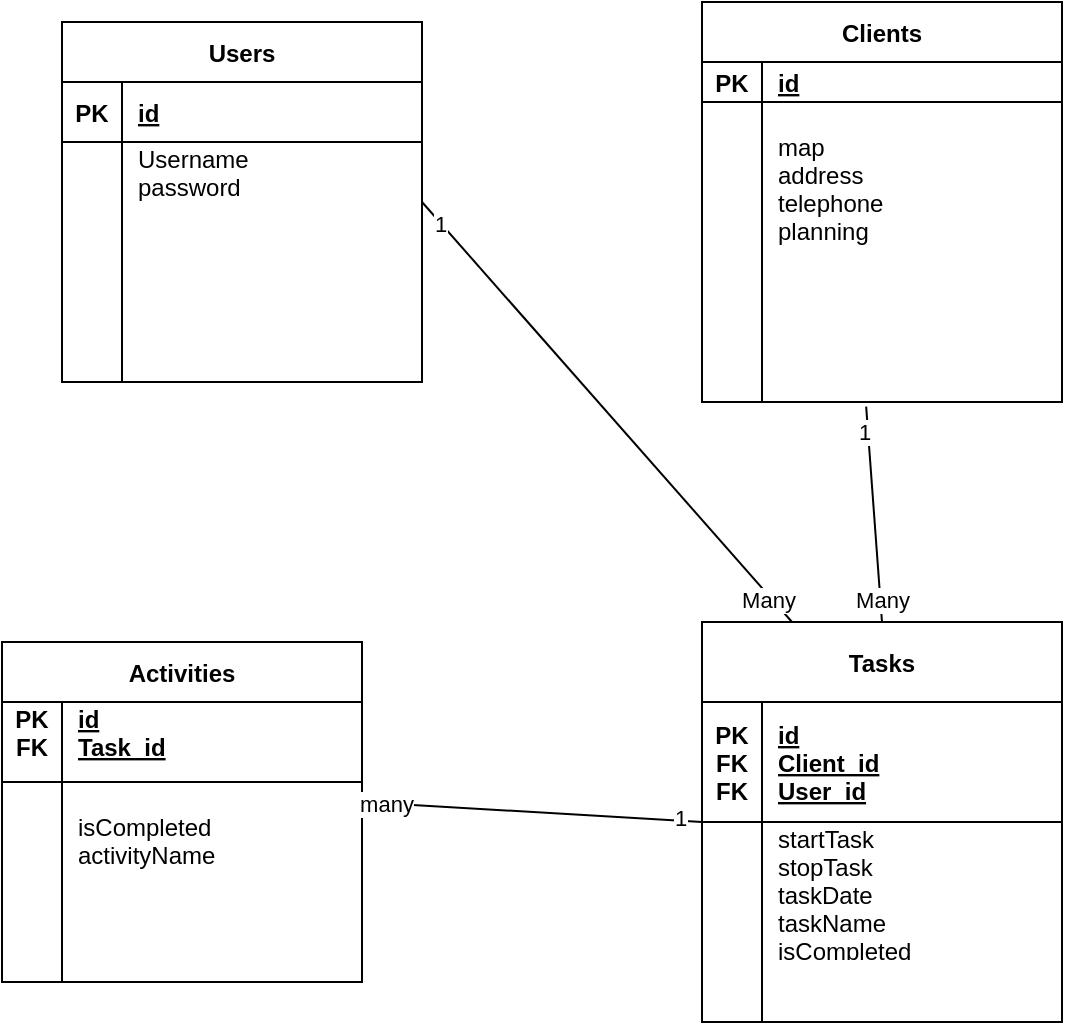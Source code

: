 <mxfile version="14.2.7" type="github">
  <diagram id="R2lEEEUBdFMjLlhIrx00" name="Page-1">
    <mxGraphModel dx="1052" dy="601" grid="1" gridSize="10" guides="1" tooltips="1" connect="1" arrows="1" fold="1" page="1" pageScale="1" pageWidth="850" pageHeight="1100" math="0" shadow="0" extFonts="Permanent Marker^https://fonts.googleapis.com/css?family=Permanent+Marker">
      <root>
        <mxCell id="0" />
        <mxCell id="1" parent="0" />
        <mxCell id="qp9gyoNSPPs4CYKaGDF8-27" value="Users" style="shape=table;startSize=30;container=1;collapsible=1;childLayout=tableLayout;fixedRows=1;rowLines=0;fontStyle=1;align=center;resizeLast=1;" vertex="1" parent="1">
          <mxGeometry x="80" y="80" width="180" height="180" as="geometry" />
        </mxCell>
        <mxCell id="qp9gyoNSPPs4CYKaGDF8-28" value="" style="shape=partialRectangle;collapsible=0;dropTarget=0;pointerEvents=0;fillColor=none;top=0;left=0;bottom=1;right=0;points=[[0,0.5],[1,0.5]];portConstraint=eastwest;" vertex="1" parent="qp9gyoNSPPs4CYKaGDF8-27">
          <mxGeometry y="30" width="180" height="30" as="geometry" />
        </mxCell>
        <mxCell id="qp9gyoNSPPs4CYKaGDF8-29" value="PK" style="shape=partialRectangle;connectable=0;fillColor=none;top=0;left=0;bottom=0;right=0;fontStyle=1;overflow=hidden;" vertex="1" parent="qp9gyoNSPPs4CYKaGDF8-28">
          <mxGeometry width="30" height="30" as="geometry" />
        </mxCell>
        <mxCell id="qp9gyoNSPPs4CYKaGDF8-30" value="id" style="shape=partialRectangle;connectable=0;fillColor=none;top=0;left=0;bottom=0;right=0;align=left;spacingLeft=6;fontStyle=5;overflow=hidden;" vertex="1" parent="qp9gyoNSPPs4CYKaGDF8-28">
          <mxGeometry x="30" width="150" height="30" as="geometry" />
        </mxCell>
        <mxCell id="qp9gyoNSPPs4CYKaGDF8-31" value="" style="shape=partialRectangle;collapsible=0;dropTarget=0;pointerEvents=0;fillColor=none;top=0;left=0;bottom=0;right=0;points=[[0,0.5],[1,0.5]];portConstraint=eastwest;" vertex="1" parent="qp9gyoNSPPs4CYKaGDF8-27">
          <mxGeometry y="60" width="180" height="60" as="geometry" />
        </mxCell>
        <mxCell id="qp9gyoNSPPs4CYKaGDF8-32" value="" style="shape=partialRectangle;connectable=0;fillColor=none;top=0;left=0;bottom=0;right=0;editable=1;overflow=hidden;" vertex="1" parent="qp9gyoNSPPs4CYKaGDF8-31">
          <mxGeometry width="30" height="60" as="geometry" />
        </mxCell>
        <mxCell id="qp9gyoNSPPs4CYKaGDF8-33" value="Username&#xa;password&#xa;&#xa;&#xa;" style="shape=partialRectangle;connectable=0;fillColor=none;top=0;left=0;bottom=0;right=0;align=left;spacingLeft=6;overflow=hidden;" vertex="1" parent="qp9gyoNSPPs4CYKaGDF8-31">
          <mxGeometry x="30" width="150" height="60" as="geometry" />
        </mxCell>
        <mxCell id="qp9gyoNSPPs4CYKaGDF8-34" value="" style="shape=partialRectangle;collapsible=0;dropTarget=0;pointerEvents=0;fillColor=none;top=0;left=0;bottom=0;right=0;points=[[0,0.5],[1,0.5]];portConstraint=eastwest;" vertex="1" parent="qp9gyoNSPPs4CYKaGDF8-27">
          <mxGeometry y="120" width="180" height="30" as="geometry" />
        </mxCell>
        <mxCell id="qp9gyoNSPPs4CYKaGDF8-35" value="" style="shape=partialRectangle;connectable=0;fillColor=none;top=0;left=0;bottom=0;right=0;editable=1;overflow=hidden;" vertex="1" parent="qp9gyoNSPPs4CYKaGDF8-34">
          <mxGeometry width="30" height="30" as="geometry" />
        </mxCell>
        <mxCell id="qp9gyoNSPPs4CYKaGDF8-36" value="" style="shape=partialRectangle;connectable=0;fillColor=none;top=0;left=0;bottom=0;right=0;align=left;spacingLeft=6;overflow=hidden;" vertex="1" parent="qp9gyoNSPPs4CYKaGDF8-34">
          <mxGeometry x="30" width="150" height="30" as="geometry" />
        </mxCell>
        <mxCell id="qp9gyoNSPPs4CYKaGDF8-37" value="" style="shape=partialRectangle;collapsible=0;dropTarget=0;pointerEvents=0;fillColor=none;top=0;left=0;bottom=0;right=0;points=[[0,0.5],[1,0.5]];portConstraint=eastwest;" vertex="1" parent="qp9gyoNSPPs4CYKaGDF8-27">
          <mxGeometry y="150" width="180" height="30" as="geometry" />
        </mxCell>
        <mxCell id="qp9gyoNSPPs4CYKaGDF8-38" value="" style="shape=partialRectangle;connectable=0;fillColor=none;top=0;left=0;bottom=0;right=0;editable=1;overflow=hidden;" vertex="1" parent="qp9gyoNSPPs4CYKaGDF8-37">
          <mxGeometry width="30" height="30" as="geometry" />
        </mxCell>
        <mxCell id="qp9gyoNSPPs4CYKaGDF8-39" value="" style="shape=partialRectangle;connectable=0;fillColor=none;top=0;left=0;bottom=0;right=0;align=left;spacingLeft=6;overflow=hidden;" vertex="1" parent="qp9gyoNSPPs4CYKaGDF8-37">
          <mxGeometry x="30" width="150" height="30" as="geometry" />
        </mxCell>
        <mxCell id="qp9gyoNSPPs4CYKaGDF8-40" value="Activities" style="shape=table;startSize=30;container=1;collapsible=1;childLayout=tableLayout;fixedRows=1;rowLines=0;fontStyle=1;align=center;resizeLast=1;" vertex="1" parent="1">
          <mxGeometry x="50" y="390" width="180" height="170.0" as="geometry" />
        </mxCell>
        <mxCell id="qp9gyoNSPPs4CYKaGDF8-41" value="" style="shape=partialRectangle;collapsible=0;dropTarget=0;pointerEvents=0;fillColor=none;top=0;left=0;bottom=1;right=0;points=[[0,0.5],[1,0.5]];portConstraint=eastwest;" vertex="1" parent="qp9gyoNSPPs4CYKaGDF8-40">
          <mxGeometry y="30" width="180" height="40" as="geometry" />
        </mxCell>
        <mxCell id="qp9gyoNSPPs4CYKaGDF8-42" value="PK&#xa;FK&#xa;" style="shape=partialRectangle;connectable=0;fillColor=none;top=0;left=0;bottom=0;right=0;fontStyle=1;overflow=hidden;" vertex="1" parent="qp9gyoNSPPs4CYKaGDF8-41">
          <mxGeometry width="30" height="40" as="geometry" />
        </mxCell>
        <mxCell id="qp9gyoNSPPs4CYKaGDF8-43" value="id&#xa;Task_id&#xa;" style="shape=partialRectangle;connectable=0;fillColor=none;top=0;left=0;bottom=0;right=0;align=left;spacingLeft=6;fontStyle=5;overflow=hidden;" vertex="1" parent="qp9gyoNSPPs4CYKaGDF8-41">
          <mxGeometry x="30" width="150" height="40" as="geometry" />
        </mxCell>
        <mxCell id="qp9gyoNSPPs4CYKaGDF8-44" value="" style="shape=partialRectangle;collapsible=0;dropTarget=0;pointerEvents=0;fillColor=none;top=0;left=0;bottom=0;right=0;points=[[0,0.5],[1,0.5]];portConstraint=eastwest;" vertex="1" parent="qp9gyoNSPPs4CYKaGDF8-40">
          <mxGeometry y="70" width="180" height="70" as="geometry" />
        </mxCell>
        <mxCell id="qp9gyoNSPPs4CYKaGDF8-45" value="" style="shape=partialRectangle;connectable=0;fillColor=none;top=0;left=0;bottom=0;right=0;editable=1;overflow=hidden;" vertex="1" parent="qp9gyoNSPPs4CYKaGDF8-44">
          <mxGeometry width="30" height="70" as="geometry" />
        </mxCell>
        <mxCell id="qp9gyoNSPPs4CYKaGDF8-46" value="&#xa;isCompleted&#xa;activityName&#xa;&#xa;&#xa;" style="shape=partialRectangle;connectable=0;fillColor=none;top=0;left=0;bottom=0;right=0;align=left;spacingLeft=6;overflow=hidden;" vertex="1" parent="qp9gyoNSPPs4CYKaGDF8-44">
          <mxGeometry x="30" width="150" height="70" as="geometry" />
        </mxCell>
        <mxCell id="qp9gyoNSPPs4CYKaGDF8-50" value="" style="shape=partialRectangle;collapsible=0;dropTarget=0;pointerEvents=0;fillColor=none;top=0;left=0;bottom=0;right=0;points=[[0,0.5],[1,0.5]];portConstraint=eastwest;" vertex="1" parent="qp9gyoNSPPs4CYKaGDF8-40">
          <mxGeometry y="140" width="180" height="30" as="geometry" />
        </mxCell>
        <mxCell id="qp9gyoNSPPs4CYKaGDF8-51" value="" style="shape=partialRectangle;connectable=0;fillColor=none;top=0;left=0;bottom=0;right=0;editable=1;overflow=hidden;" vertex="1" parent="qp9gyoNSPPs4CYKaGDF8-50">
          <mxGeometry width="30" height="30" as="geometry" />
        </mxCell>
        <mxCell id="qp9gyoNSPPs4CYKaGDF8-52" value="" style="shape=partialRectangle;connectable=0;fillColor=none;top=0;left=0;bottom=0;right=0;align=left;spacingLeft=6;overflow=hidden;" vertex="1" parent="qp9gyoNSPPs4CYKaGDF8-50">
          <mxGeometry x="30" width="150" height="30" as="geometry" />
        </mxCell>
        <mxCell id="qp9gyoNSPPs4CYKaGDF8-53" value="Clients" style="shape=table;startSize=30;container=1;collapsible=1;childLayout=tableLayout;fixedRows=1;rowLines=0;fontStyle=1;align=center;resizeLast=1;" vertex="1" parent="1">
          <mxGeometry x="400" y="70" width="180" height="200" as="geometry" />
        </mxCell>
        <mxCell id="qp9gyoNSPPs4CYKaGDF8-54" value="" style="shape=partialRectangle;collapsible=0;dropTarget=0;pointerEvents=0;fillColor=none;top=0;left=0;bottom=1;right=0;points=[[0,0.5],[1,0.5]];portConstraint=eastwest;" vertex="1" parent="qp9gyoNSPPs4CYKaGDF8-53">
          <mxGeometry y="30" width="180" height="20" as="geometry" />
        </mxCell>
        <mxCell id="qp9gyoNSPPs4CYKaGDF8-55" value="PK" style="shape=partialRectangle;connectable=0;fillColor=none;top=0;left=0;bottom=0;right=0;fontStyle=1;overflow=hidden;" vertex="1" parent="qp9gyoNSPPs4CYKaGDF8-54">
          <mxGeometry width="30" height="20" as="geometry" />
        </mxCell>
        <mxCell id="qp9gyoNSPPs4CYKaGDF8-56" value="id" style="shape=partialRectangle;connectable=0;fillColor=none;top=0;left=0;bottom=0;right=0;align=left;spacingLeft=6;fontStyle=5;overflow=hidden;" vertex="1" parent="qp9gyoNSPPs4CYKaGDF8-54">
          <mxGeometry x="30" width="150" height="20" as="geometry" />
        </mxCell>
        <mxCell id="qp9gyoNSPPs4CYKaGDF8-57" value="" style="shape=partialRectangle;collapsible=0;dropTarget=0;pointerEvents=0;fillColor=none;top=0;left=0;bottom=0;right=0;points=[[0,0.5],[1,0.5]];portConstraint=eastwest;" vertex="1" parent="qp9gyoNSPPs4CYKaGDF8-53">
          <mxGeometry y="50" width="180" height="100" as="geometry" />
        </mxCell>
        <mxCell id="qp9gyoNSPPs4CYKaGDF8-58" value="" style="shape=partialRectangle;connectable=0;fillColor=none;top=0;left=0;bottom=0;right=0;editable=1;overflow=hidden;" vertex="1" parent="qp9gyoNSPPs4CYKaGDF8-57">
          <mxGeometry width="30" height="100" as="geometry" />
        </mxCell>
        <mxCell id="qp9gyoNSPPs4CYKaGDF8-59" value="&#xa;map&#xa;address&#xa;telephone&#xa;planning&#xa;&#xa;" style="shape=partialRectangle;connectable=0;fillColor=none;top=0;left=0;bottom=0;right=0;align=left;spacingLeft=6;overflow=hidden;" vertex="1" parent="qp9gyoNSPPs4CYKaGDF8-57">
          <mxGeometry x="30" width="150" height="100" as="geometry" />
        </mxCell>
        <mxCell id="qp9gyoNSPPs4CYKaGDF8-60" value="" style="shape=partialRectangle;collapsible=0;dropTarget=0;pointerEvents=0;fillColor=none;top=0;left=0;bottom=0;right=0;points=[[0,0.5],[1,0.5]];portConstraint=eastwest;" vertex="1" parent="qp9gyoNSPPs4CYKaGDF8-53">
          <mxGeometry y="150" width="180" height="20" as="geometry" />
        </mxCell>
        <mxCell id="qp9gyoNSPPs4CYKaGDF8-61" value="" style="shape=partialRectangle;connectable=0;fillColor=none;top=0;left=0;bottom=0;right=0;editable=1;overflow=hidden;" vertex="1" parent="qp9gyoNSPPs4CYKaGDF8-60">
          <mxGeometry width="30" height="20" as="geometry" />
        </mxCell>
        <mxCell id="qp9gyoNSPPs4CYKaGDF8-62" value="" style="shape=partialRectangle;connectable=0;fillColor=none;top=0;left=0;bottom=0;right=0;align=left;spacingLeft=6;overflow=hidden;" vertex="1" parent="qp9gyoNSPPs4CYKaGDF8-60">
          <mxGeometry x="30" width="150" height="20" as="geometry" />
        </mxCell>
        <mxCell id="qp9gyoNSPPs4CYKaGDF8-63" value="" style="shape=partialRectangle;collapsible=0;dropTarget=0;pointerEvents=0;fillColor=none;top=0;left=0;bottom=0;right=0;points=[[0,0.5],[1,0.5]];portConstraint=eastwest;" vertex="1" parent="qp9gyoNSPPs4CYKaGDF8-53">
          <mxGeometry y="170" width="180" height="30" as="geometry" />
        </mxCell>
        <mxCell id="qp9gyoNSPPs4CYKaGDF8-64" value="" style="shape=partialRectangle;connectable=0;fillColor=none;top=0;left=0;bottom=0;right=0;editable=1;overflow=hidden;" vertex="1" parent="qp9gyoNSPPs4CYKaGDF8-63">
          <mxGeometry width="30" height="30" as="geometry" />
        </mxCell>
        <mxCell id="qp9gyoNSPPs4CYKaGDF8-65" value="" style="shape=partialRectangle;connectable=0;fillColor=none;top=0;left=0;bottom=0;right=0;align=left;spacingLeft=6;overflow=hidden;" vertex="1" parent="qp9gyoNSPPs4CYKaGDF8-63">
          <mxGeometry x="30" width="150" height="30" as="geometry" />
        </mxCell>
        <mxCell id="qp9gyoNSPPs4CYKaGDF8-66" value="Tasks" style="shape=table;startSize=40;container=1;collapsible=1;childLayout=tableLayout;fixedRows=1;rowLines=0;fontStyle=1;align=center;resizeLast=1;" vertex="1" parent="1">
          <mxGeometry x="400" y="380" width="180" height="200" as="geometry" />
        </mxCell>
        <mxCell id="qp9gyoNSPPs4CYKaGDF8-67" value="" style="shape=partialRectangle;collapsible=0;dropTarget=0;pointerEvents=0;fillColor=none;top=0;left=0;bottom=1;right=0;points=[[0,0.5],[1,0.5]];portConstraint=eastwest;" vertex="1" parent="qp9gyoNSPPs4CYKaGDF8-66">
          <mxGeometry y="40" width="180" height="60" as="geometry" />
        </mxCell>
        <mxCell id="qp9gyoNSPPs4CYKaGDF8-68" value="PK&#xa;FK&#xa;FK" style="shape=partialRectangle;connectable=0;fillColor=none;top=0;left=0;bottom=0;right=0;fontStyle=1;overflow=hidden;" vertex="1" parent="qp9gyoNSPPs4CYKaGDF8-67">
          <mxGeometry width="30" height="60" as="geometry" />
        </mxCell>
        <mxCell id="qp9gyoNSPPs4CYKaGDF8-69" value="id&#xa;Client_id&#xa;User_id" style="shape=partialRectangle;connectable=0;fillColor=none;top=0;left=0;bottom=0;right=0;align=left;spacingLeft=6;fontStyle=5;overflow=hidden;" vertex="1" parent="qp9gyoNSPPs4CYKaGDF8-67">
          <mxGeometry x="30" width="150" height="60" as="geometry" />
        </mxCell>
        <mxCell id="qp9gyoNSPPs4CYKaGDF8-70" value="" style="shape=partialRectangle;collapsible=0;dropTarget=0;pointerEvents=0;fillColor=none;top=0;left=0;bottom=0;right=0;points=[[0,0.5],[1,0.5]];portConstraint=eastwest;" vertex="1" parent="qp9gyoNSPPs4CYKaGDF8-66">
          <mxGeometry y="100" width="180" height="70" as="geometry" />
        </mxCell>
        <mxCell id="qp9gyoNSPPs4CYKaGDF8-71" value="" style="shape=partialRectangle;connectable=0;fillColor=none;top=0;left=0;bottom=0;right=0;editable=1;overflow=hidden;" vertex="1" parent="qp9gyoNSPPs4CYKaGDF8-70">
          <mxGeometry width="30" height="70" as="geometry" />
        </mxCell>
        <mxCell id="qp9gyoNSPPs4CYKaGDF8-72" value="startTask&#xa;stopTask&#xa;taskDate&#xa;taskName&#xa;isCompleted&#xa;&#xa;&#xa;&#xa;&#xa;&#xa;&#xa;" style="shape=partialRectangle;connectable=0;fillColor=none;top=0;left=0;bottom=0;right=0;align=left;spacingLeft=6;overflow=hidden;" vertex="1" parent="qp9gyoNSPPs4CYKaGDF8-70">
          <mxGeometry x="30" width="150" height="70" as="geometry" />
        </mxCell>
        <mxCell id="qp9gyoNSPPs4CYKaGDF8-76" value="" style="shape=partialRectangle;collapsible=0;dropTarget=0;pointerEvents=0;fillColor=none;top=0;left=0;bottom=0;right=0;points=[[0,0.5],[1,0.5]];portConstraint=eastwest;" vertex="1" parent="qp9gyoNSPPs4CYKaGDF8-66">
          <mxGeometry y="170" width="180" height="30" as="geometry" />
        </mxCell>
        <mxCell id="qp9gyoNSPPs4CYKaGDF8-77" value="" style="shape=partialRectangle;connectable=0;fillColor=none;top=0;left=0;bottom=0;right=0;editable=1;overflow=hidden;" vertex="1" parent="qp9gyoNSPPs4CYKaGDF8-76">
          <mxGeometry width="30" height="30" as="geometry" />
        </mxCell>
        <mxCell id="qp9gyoNSPPs4CYKaGDF8-78" value="" style="shape=partialRectangle;connectable=0;fillColor=none;top=0;left=0;bottom=0;right=0;align=left;spacingLeft=6;overflow=hidden;" vertex="1" parent="qp9gyoNSPPs4CYKaGDF8-76">
          <mxGeometry x="30" width="150" height="30" as="geometry" />
        </mxCell>
        <mxCell id="qp9gyoNSPPs4CYKaGDF8-86" value="" style="endArrow=none;html=1;exitX=1;exitY=0.5;exitDx=0;exitDy=0;entryX=0.25;entryY=0;entryDx=0;entryDy=0;" edge="1" parent="1" source="qp9gyoNSPPs4CYKaGDF8-27" target="qp9gyoNSPPs4CYKaGDF8-66">
          <mxGeometry width="50" height="50" relative="1" as="geometry">
            <mxPoint x="350" y="220" as="sourcePoint" />
            <mxPoint x="400" y="170" as="targetPoint" />
          </mxGeometry>
        </mxCell>
        <mxCell id="qp9gyoNSPPs4CYKaGDF8-96" value="1" style="edgeLabel;html=1;align=center;verticalAlign=middle;resizable=0;points=[];" vertex="1" connectable="0" parent="qp9gyoNSPPs4CYKaGDF8-86">
          <mxGeometry x="-0.901" relative="1" as="geometry">
            <mxPoint x="-1" as="offset" />
          </mxGeometry>
        </mxCell>
        <mxCell id="qp9gyoNSPPs4CYKaGDF8-97" value="Many" style="edgeLabel;html=1;align=center;verticalAlign=middle;resizable=0;points=[];" vertex="1" connectable="0" parent="qp9gyoNSPPs4CYKaGDF8-86">
          <mxGeometry x="0.88" y="-2" relative="1" as="geometry">
            <mxPoint as="offset" />
          </mxGeometry>
        </mxCell>
        <mxCell id="qp9gyoNSPPs4CYKaGDF8-90" value="" style="endArrow=none;html=1;exitX=0.5;exitY=0;exitDx=0;exitDy=0;entryX=0.456;entryY=1.078;entryDx=0;entryDy=0;entryPerimeter=0;" edge="1" parent="1" source="qp9gyoNSPPs4CYKaGDF8-66" target="qp9gyoNSPPs4CYKaGDF8-63">
          <mxGeometry width="50" height="50" relative="1" as="geometry">
            <mxPoint x="340" y="320" as="sourcePoint" />
            <mxPoint x="480" y="320" as="targetPoint" />
          </mxGeometry>
        </mxCell>
        <mxCell id="qp9gyoNSPPs4CYKaGDF8-91" value="1" style="edgeLabel;html=1;align=center;verticalAlign=middle;resizable=0;points=[];" vertex="1" connectable="0" parent="qp9gyoNSPPs4CYKaGDF8-90">
          <mxGeometry x="0.771" y="2" relative="1" as="geometry">
            <mxPoint as="offset" />
          </mxGeometry>
        </mxCell>
        <mxCell id="qp9gyoNSPPs4CYKaGDF8-92" value="Many" style="edgeLabel;html=1;align=center;verticalAlign=middle;resizable=0;points=[];" vertex="1" connectable="0" parent="qp9gyoNSPPs4CYKaGDF8-90">
          <mxGeometry x="-0.797" y="-1" relative="1" as="geometry">
            <mxPoint as="offset" />
          </mxGeometry>
        </mxCell>
        <mxCell id="qp9gyoNSPPs4CYKaGDF8-93" value="" style="endArrow=none;html=1;" edge="1" parent="1">
          <mxGeometry width="50" height="50" relative="1" as="geometry">
            <mxPoint x="230" y="470" as="sourcePoint" />
            <mxPoint x="400" y="480" as="targetPoint" />
          </mxGeometry>
        </mxCell>
        <mxCell id="qp9gyoNSPPs4CYKaGDF8-94" value="1" style="edgeLabel;html=1;align=center;verticalAlign=middle;resizable=0;points=[];" vertex="1" connectable="0" parent="qp9gyoNSPPs4CYKaGDF8-93">
          <mxGeometry x="0.867" y="2" relative="1" as="geometry">
            <mxPoint as="offset" />
          </mxGeometry>
        </mxCell>
        <mxCell id="qp9gyoNSPPs4CYKaGDF8-95" value="many" style="edgeLabel;html=1;align=center;verticalAlign=middle;resizable=0;points=[];" vertex="1" connectable="0" parent="qp9gyoNSPPs4CYKaGDF8-93">
          <mxGeometry x="-0.867" relative="1" as="geometry">
            <mxPoint as="offset" />
          </mxGeometry>
        </mxCell>
      </root>
    </mxGraphModel>
  </diagram>
</mxfile>
